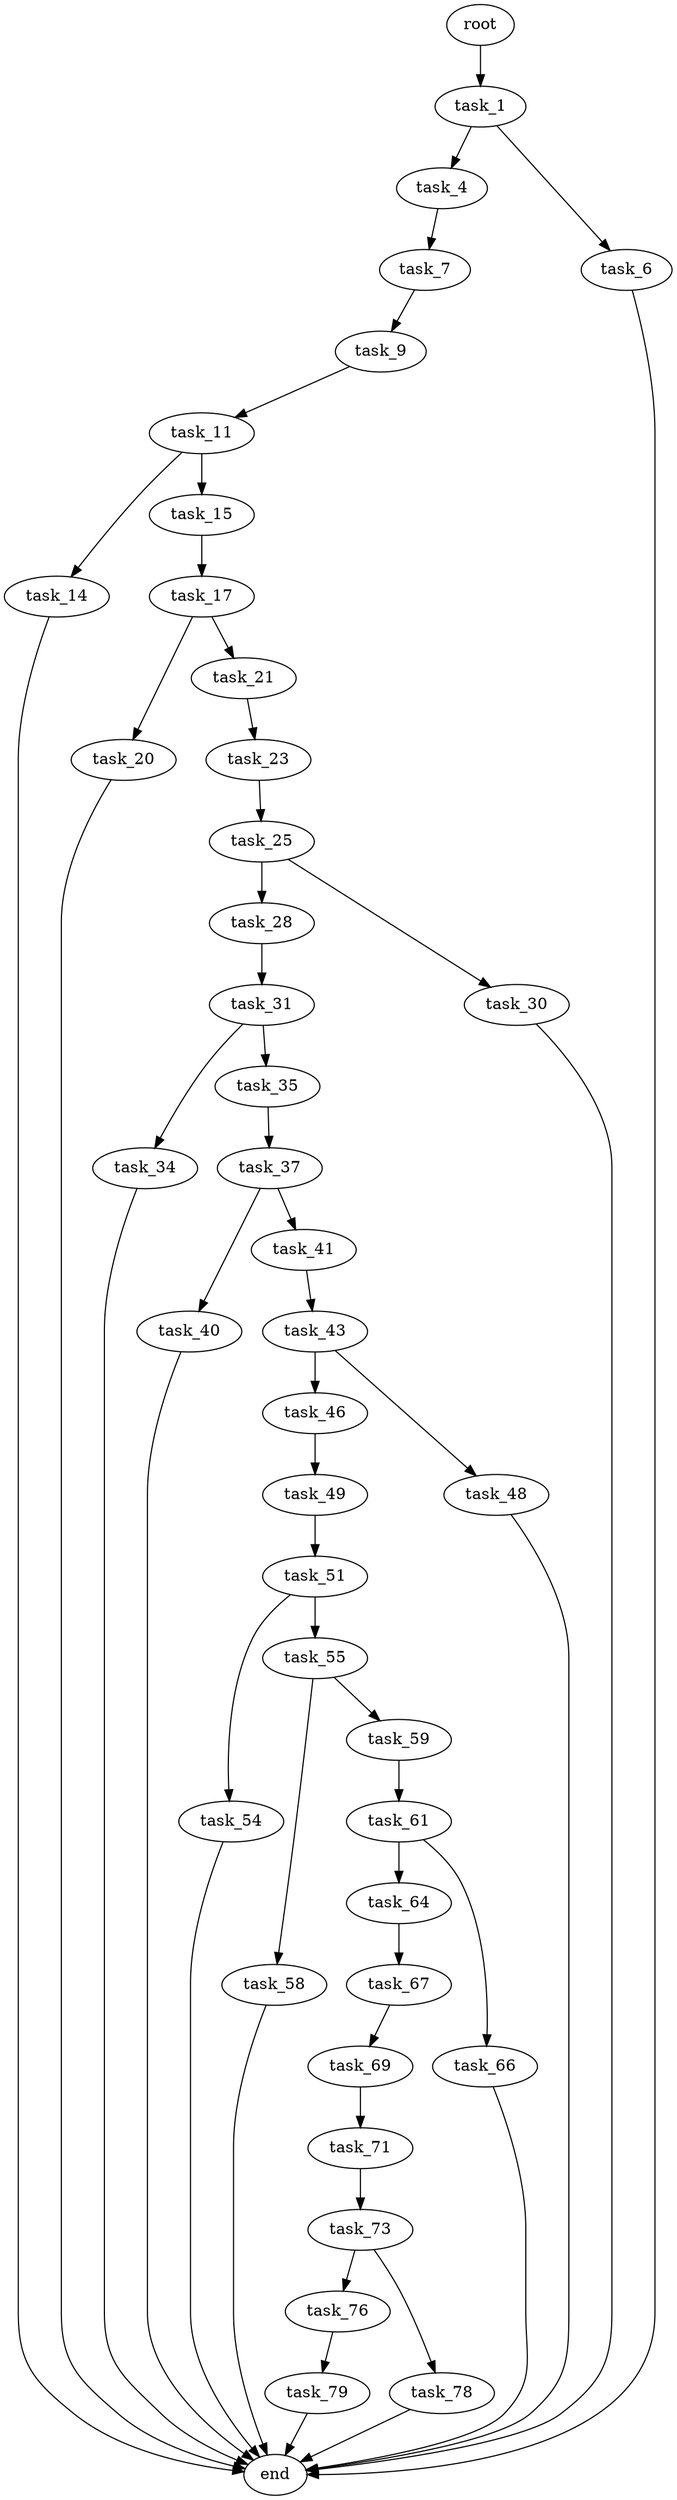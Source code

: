 digraph G {
  root [size="0.000000"];
  task_1 [size="151677788260.000000"];
  task_4 [size="82888720584.000000"];
  task_6 [size="2034021975.000000"];
  task_7 [size="37798328639.000000"];
  task_9 [size="8589934592.000000"];
  task_11 [size="37642994104.000000"];
  task_14 [size="231928233984.000000"];
  task_15 [size="658702189827.000000"];
  task_17 [size="974125017.000000"];
  task_20 [size="782757789696.000000"];
  task_21 [size="18775260021.000000"];
  task_23 [size="68719476736.000000"];
  task_25 [size="204944102918.000000"];
  task_28 [size="16260188564.000000"];
  task_30 [size="285426265409.000000"];
  task_31 [size="6189510505.000000"];
  task_34 [size="1047772953126.000000"];
  task_35 [size="68719476736.000000"];
  task_37 [size="134217728000.000000"];
  task_40 [size="727597668606.000000"];
  task_41 [size="22420405012.000000"];
  task_43 [size="669897473121.000000"];
  task_46 [size="36049305962.000000"];
  task_48 [size="12314552516.000000"];
  task_49 [size="549755813888.000000"];
  task_51 [size="5892328633.000000"];
  task_54 [size="444775673585.000000"];
  task_55 [size="273977552792.000000"];
  task_58 [size="368293445632.000000"];
  task_59 [size="401794026203.000000"];
  task_61 [size="37390990809.000000"];
  task_64 [size="6135370244.000000"];
  task_66 [size="10411180206.000000"];
  task_67 [size="368293445632.000000"];
  task_69 [size="15760841121.000000"];
  task_71 [size="289956477497.000000"];
  task_73 [size="634494707134.000000"];
  task_76 [size="549755813888.000000"];
  task_78 [size="608260695685.000000"];
  task_79 [size="95141094792.000000"];
  end [size="0.000000"];

  root -> task_1 [size="1.000000"];
  task_1 -> task_4 [size="134217728.000000"];
  task_1 -> task_6 [size="134217728.000000"];
  task_4 -> task_7 [size="75497472.000000"];
  task_6 -> end [size="1.000000"];
  task_7 -> task_9 [size="75497472.000000"];
  task_9 -> task_11 [size="33554432.000000"];
  task_11 -> task_14 [size="679477248.000000"];
  task_11 -> task_15 [size="679477248.000000"];
  task_14 -> end [size="1.000000"];
  task_15 -> task_17 [size="536870912.000000"];
  task_17 -> task_20 [size="33554432.000000"];
  task_17 -> task_21 [size="33554432.000000"];
  task_20 -> end [size="1.000000"];
  task_21 -> task_23 [size="301989888.000000"];
  task_23 -> task_25 [size="134217728.000000"];
  task_25 -> task_28 [size="838860800.000000"];
  task_25 -> task_30 [size="838860800.000000"];
  task_28 -> task_31 [size="33554432.000000"];
  task_30 -> end [size="1.000000"];
  task_31 -> task_34 [size="209715200.000000"];
  task_31 -> task_35 [size="209715200.000000"];
  task_34 -> end [size="1.000000"];
  task_35 -> task_37 [size="134217728.000000"];
  task_37 -> task_40 [size="209715200.000000"];
  task_37 -> task_41 [size="209715200.000000"];
  task_40 -> end [size="1.000000"];
  task_41 -> task_43 [size="75497472.000000"];
  task_43 -> task_46 [size="536870912.000000"];
  task_43 -> task_48 [size="536870912.000000"];
  task_46 -> task_49 [size="33554432.000000"];
  task_48 -> end [size="1.000000"];
  task_49 -> task_51 [size="536870912.000000"];
  task_51 -> task_54 [size="536870912.000000"];
  task_51 -> task_55 [size="536870912.000000"];
  task_54 -> end [size="1.000000"];
  task_55 -> task_58 [size="209715200.000000"];
  task_55 -> task_59 [size="209715200.000000"];
  task_58 -> end [size="1.000000"];
  task_59 -> task_61 [size="301989888.000000"];
  task_61 -> task_64 [size="33554432.000000"];
  task_61 -> task_66 [size="33554432.000000"];
  task_64 -> task_67 [size="134217728.000000"];
  task_66 -> end [size="1.000000"];
  task_67 -> task_69 [size="411041792.000000"];
  task_69 -> task_71 [size="536870912.000000"];
  task_71 -> task_73 [size="536870912.000000"];
  task_73 -> task_76 [size="411041792.000000"];
  task_73 -> task_78 [size="411041792.000000"];
  task_76 -> task_79 [size="536870912.000000"];
  task_78 -> end [size="1.000000"];
  task_79 -> end [size="1.000000"];
}
